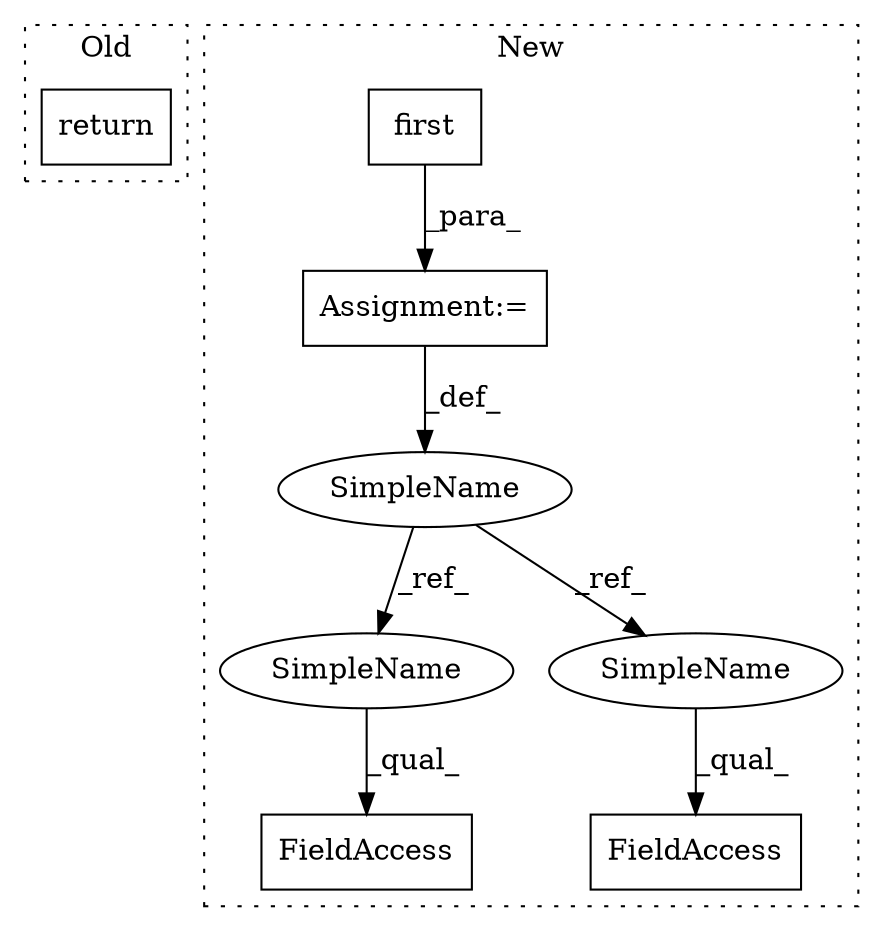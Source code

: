 digraph G {
subgraph cluster0 {
1 [label="return" a="41" s="1902" l="7" shape="box"];
label = "Old";
style="dotted";
}
subgraph cluster1 {
2 [label="first" a="32" s="2903,2917" l="6,1" shape="box"];
3 [label="FieldAccess" a="22" s="3160" l="8" shape="box"];
4 [label="Assignment:=" a="7" s="2931" l="1" shape="box"];
5 [label="FieldAccess" a="22" s="3208" l="14" shape="box"];
6 [label="SimpleName" a="42" s="3097" l="5" shape="ellipse"];
7 [label="SimpleName" a="42" s="3160" l="5" shape="ellipse"];
8 [label="SimpleName" a="42" s="3208" l="5" shape="ellipse"];
label = "New";
style="dotted";
}
2 -> 4 [label="_para_"];
4 -> 6 [label="_def_"];
6 -> 8 [label="_ref_"];
6 -> 7 [label="_ref_"];
7 -> 3 [label="_qual_"];
8 -> 5 [label="_qual_"];
}